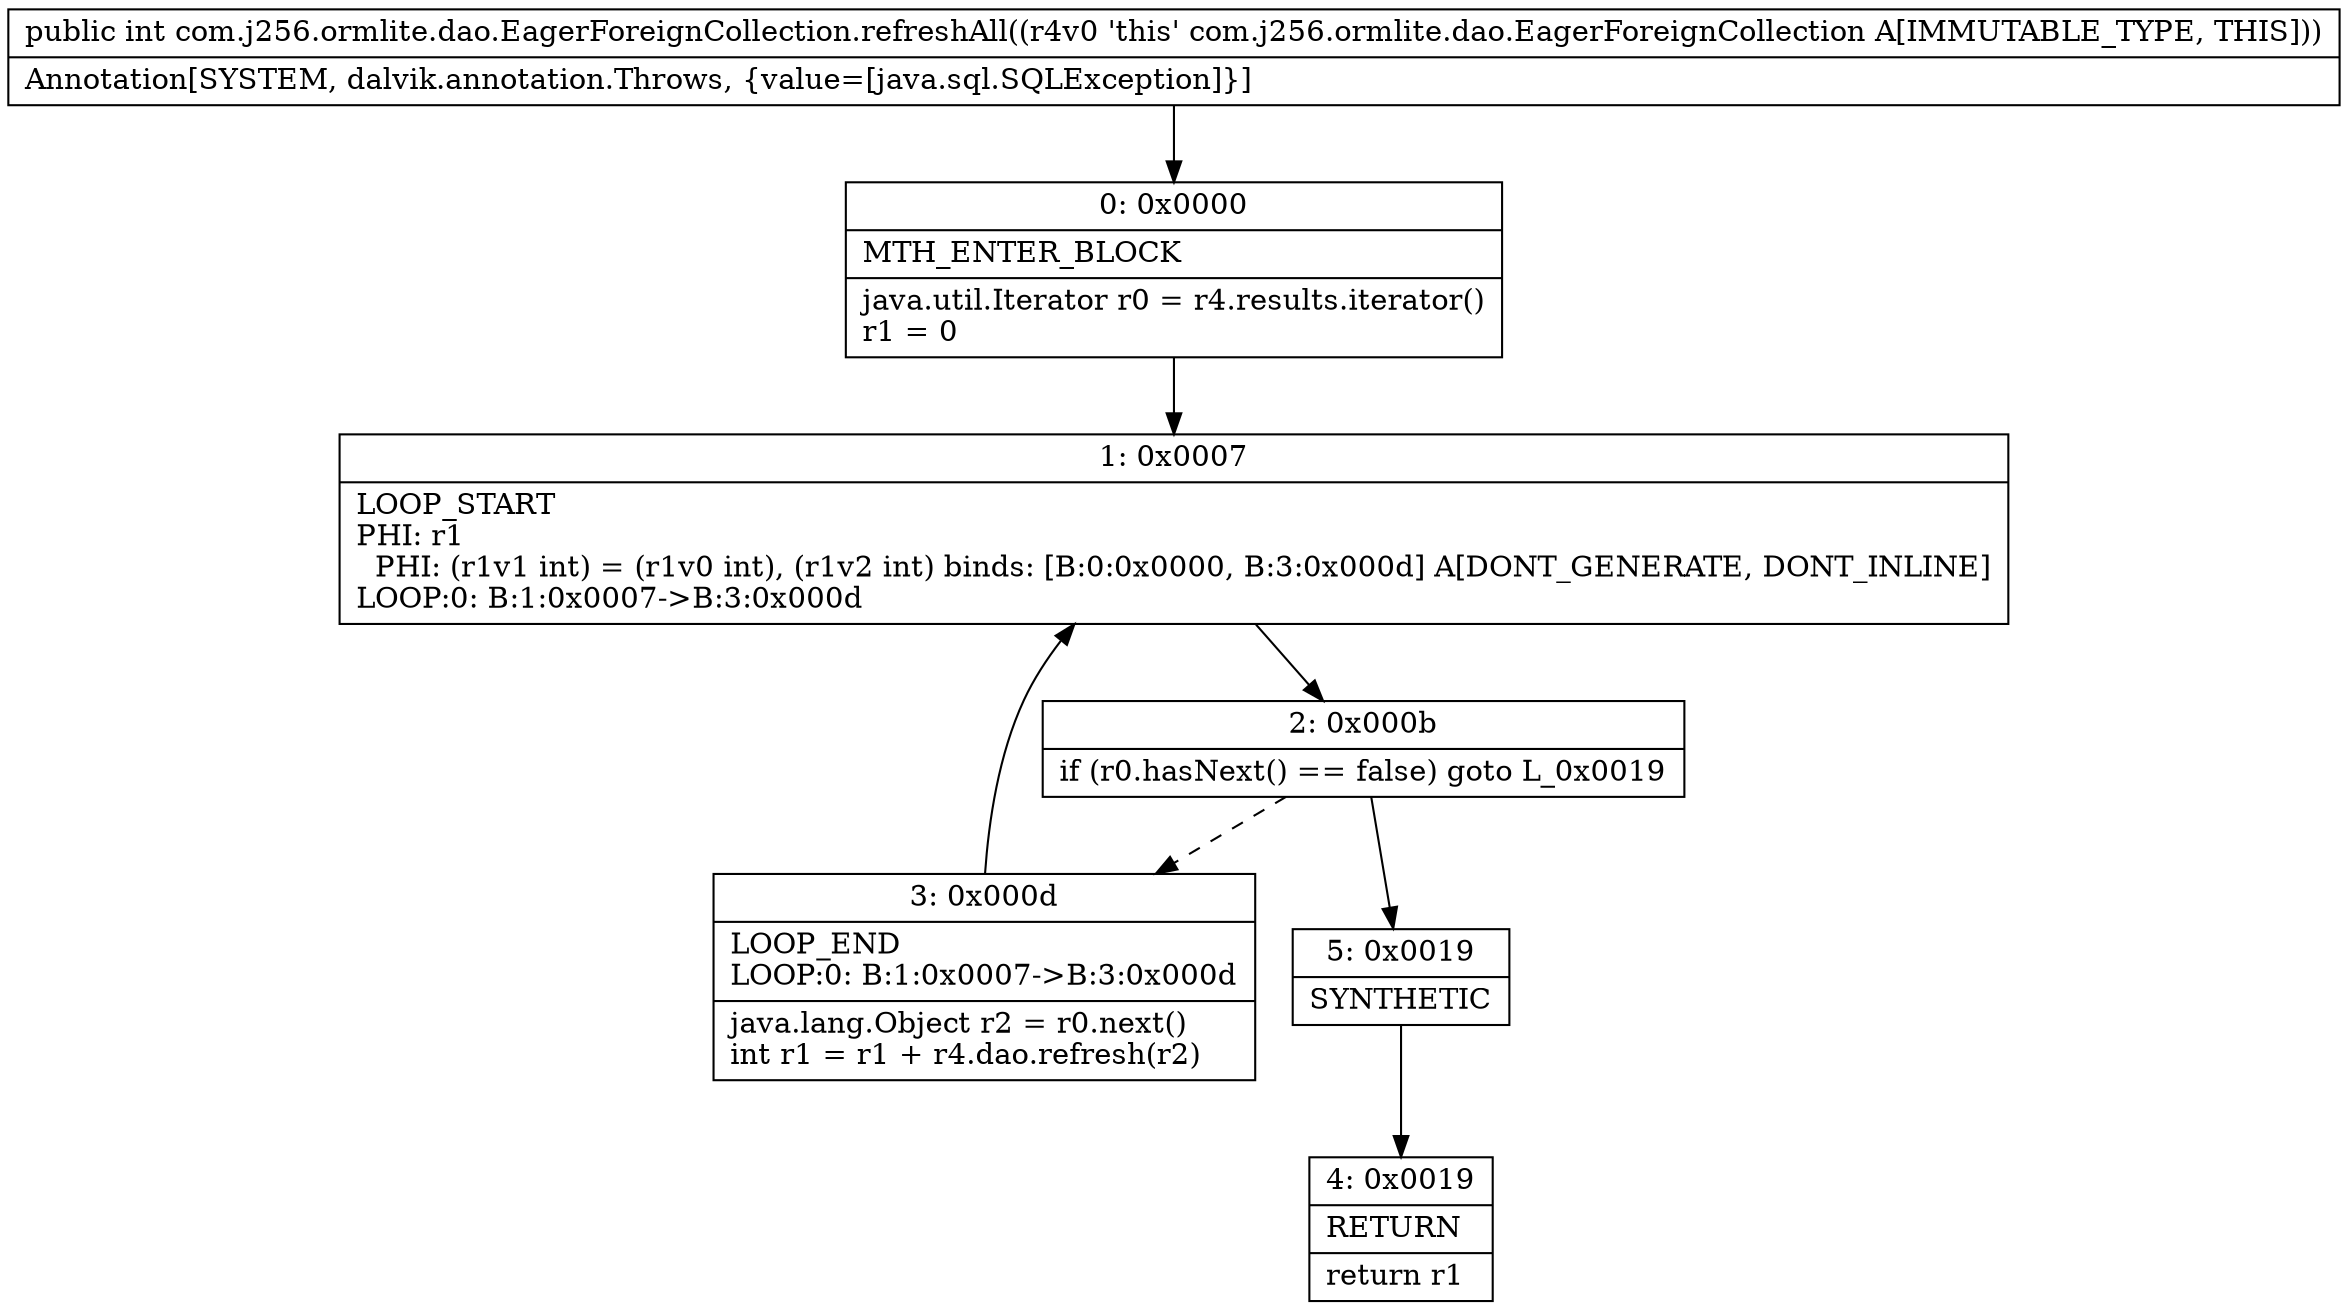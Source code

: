 digraph "CFG forcom.j256.ormlite.dao.EagerForeignCollection.refreshAll()I" {
Node_0 [shape=record,label="{0\:\ 0x0000|MTH_ENTER_BLOCK\l|java.util.Iterator r0 = r4.results.iterator()\lr1 = 0\l}"];
Node_1 [shape=record,label="{1\:\ 0x0007|LOOP_START\lPHI: r1 \l  PHI: (r1v1 int) = (r1v0 int), (r1v2 int) binds: [B:0:0x0000, B:3:0x000d] A[DONT_GENERATE, DONT_INLINE]\lLOOP:0: B:1:0x0007\-\>B:3:0x000d\l}"];
Node_2 [shape=record,label="{2\:\ 0x000b|if (r0.hasNext() == false) goto L_0x0019\l}"];
Node_3 [shape=record,label="{3\:\ 0x000d|LOOP_END\lLOOP:0: B:1:0x0007\-\>B:3:0x000d\l|java.lang.Object r2 = r0.next()\lint r1 = r1 + r4.dao.refresh(r2)\l}"];
Node_4 [shape=record,label="{4\:\ 0x0019|RETURN\l|return r1\l}"];
Node_5 [shape=record,label="{5\:\ 0x0019|SYNTHETIC\l}"];
MethodNode[shape=record,label="{public int com.j256.ormlite.dao.EagerForeignCollection.refreshAll((r4v0 'this' com.j256.ormlite.dao.EagerForeignCollection A[IMMUTABLE_TYPE, THIS]))  | Annotation[SYSTEM, dalvik.annotation.Throws, \{value=[java.sql.SQLException]\}]\l}"];
MethodNode -> Node_0;
Node_0 -> Node_1;
Node_1 -> Node_2;
Node_2 -> Node_3[style=dashed];
Node_2 -> Node_5;
Node_3 -> Node_1;
Node_5 -> Node_4;
}

